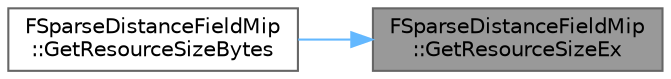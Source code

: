 digraph "FSparseDistanceFieldMip::GetResourceSizeEx"
{
 // INTERACTIVE_SVG=YES
 // LATEX_PDF_SIZE
  bgcolor="transparent";
  edge [fontname=Helvetica,fontsize=10,labelfontname=Helvetica,labelfontsize=10];
  node [fontname=Helvetica,fontsize=10,shape=box,height=0.2,width=0.4];
  rankdir="RL";
  Node1 [id="Node000001",label="FSparseDistanceFieldMip\l::GetResourceSizeEx",height=0.2,width=0.4,color="gray40", fillcolor="grey60", style="filled", fontcolor="black",tooltip=" "];
  Node1 -> Node2 [id="edge1_Node000001_Node000002",dir="back",color="steelblue1",style="solid",tooltip=" "];
  Node2 [id="Node000002",label="FSparseDistanceFieldMip\l::GetResourceSizeBytes",height=0.2,width=0.4,color="grey40", fillcolor="white", style="filled",URL="$d2/db7/classFSparseDistanceFieldMip.html#a8ba33589fc7d7e3c43b3433cbe5ce713",tooltip=" "];
}
